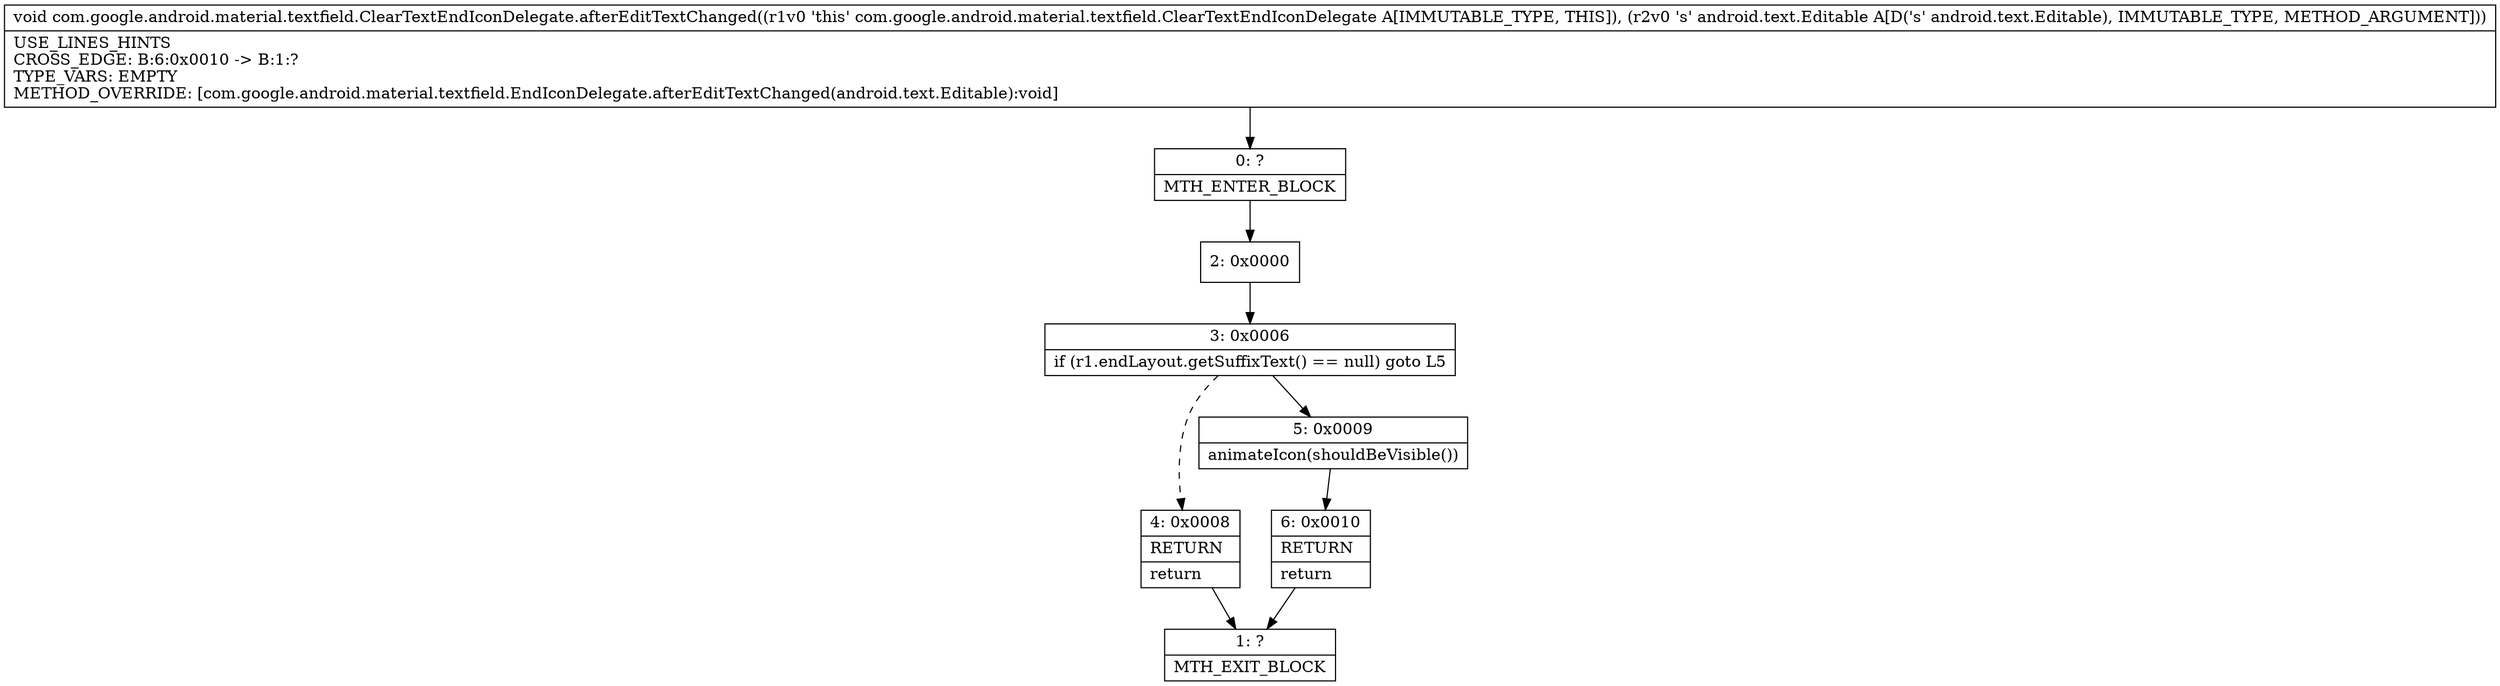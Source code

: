 digraph "CFG forcom.google.android.material.textfield.ClearTextEndIconDelegate.afterEditTextChanged(Landroid\/text\/Editable;)V" {
Node_0 [shape=record,label="{0\:\ ?|MTH_ENTER_BLOCK\l}"];
Node_2 [shape=record,label="{2\:\ 0x0000}"];
Node_3 [shape=record,label="{3\:\ 0x0006|if (r1.endLayout.getSuffixText() == null) goto L5\l}"];
Node_4 [shape=record,label="{4\:\ 0x0008|RETURN\l|return\l}"];
Node_1 [shape=record,label="{1\:\ ?|MTH_EXIT_BLOCK\l}"];
Node_5 [shape=record,label="{5\:\ 0x0009|animateIcon(shouldBeVisible())\l}"];
Node_6 [shape=record,label="{6\:\ 0x0010|RETURN\l|return\l}"];
MethodNode[shape=record,label="{void com.google.android.material.textfield.ClearTextEndIconDelegate.afterEditTextChanged((r1v0 'this' com.google.android.material.textfield.ClearTextEndIconDelegate A[IMMUTABLE_TYPE, THIS]), (r2v0 's' android.text.Editable A[D('s' android.text.Editable), IMMUTABLE_TYPE, METHOD_ARGUMENT]))  | USE_LINES_HINTS\lCROSS_EDGE: B:6:0x0010 \-\> B:1:?\lTYPE_VARS: EMPTY\lMETHOD_OVERRIDE: [com.google.android.material.textfield.EndIconDelegate.afterEditTextChanged(android.text.Editable):void]\l}"];
MethodNode -> Node_0;Node_0 -> Node_2;
Node_2 -> Node_3;
Node_3 -> Node_4[style=dashed];
Node_3 -> Node_5;
Node_4 -> Node_1;
Node_5 -> Node_6;
Node_6 -> Node_1;
}

